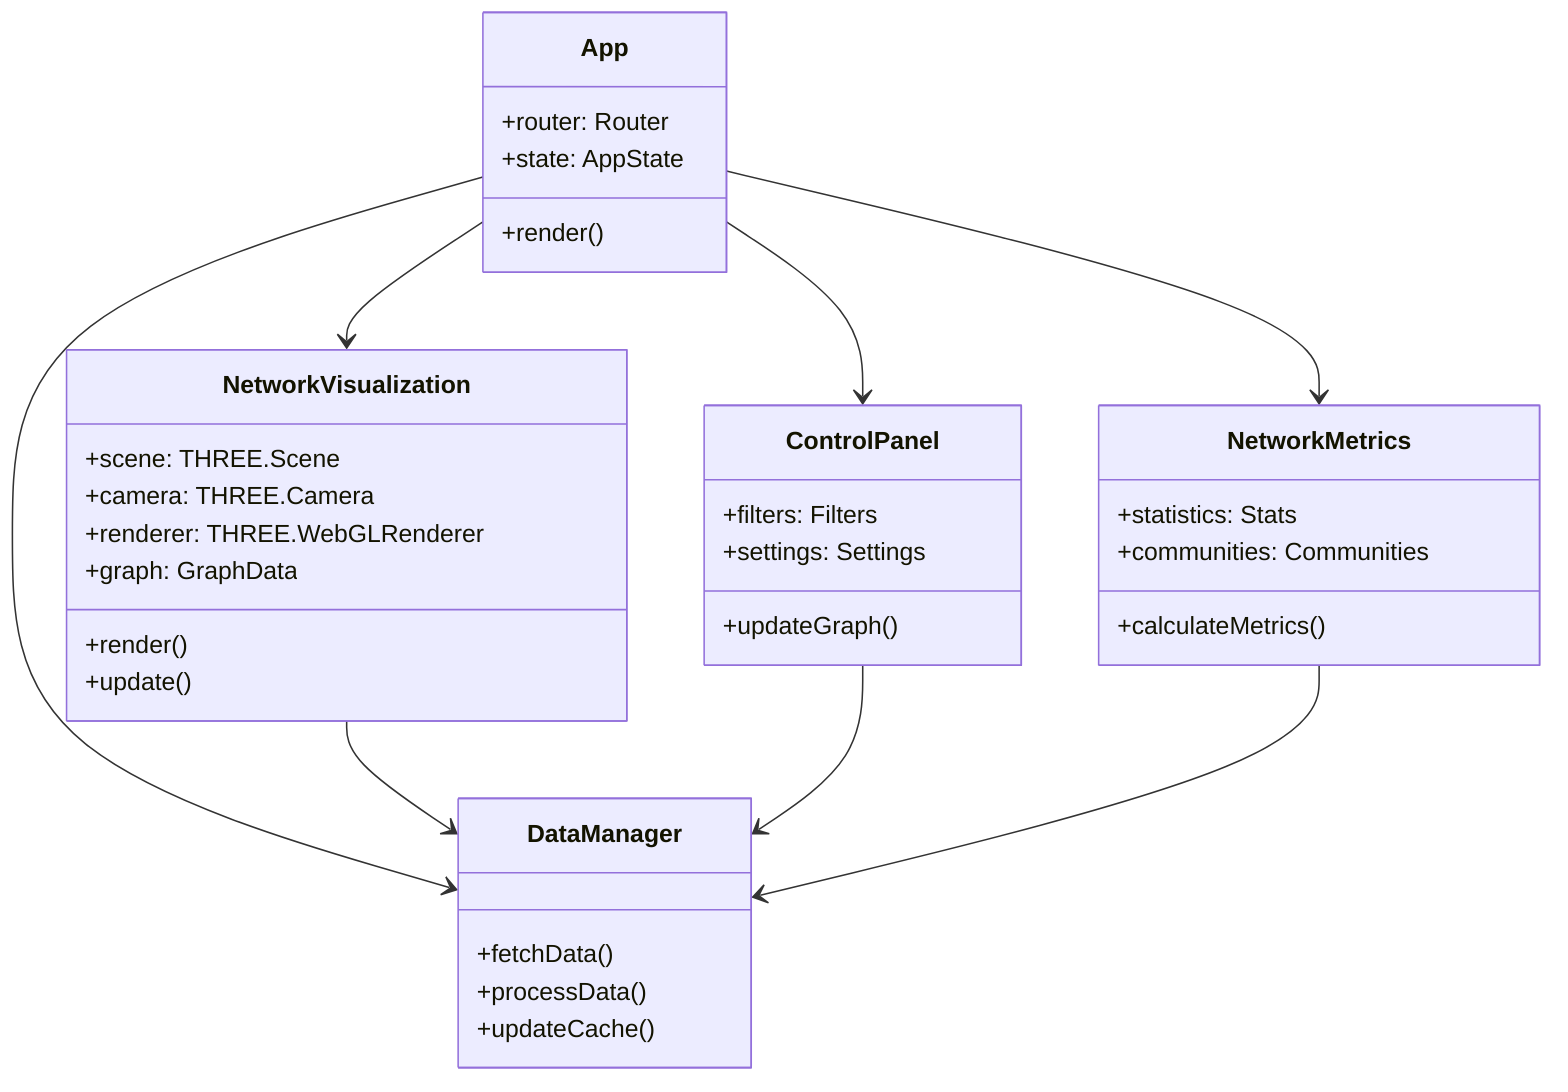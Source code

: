 classDiagram
    class App {
        +router: Router
        +state: AppState
        +render()
    }
    
    class NetworkVisualization {
        +scene: THREE.Scene
        +camera: THREE.Camera
        +renderer: THREE.WebGLRenderer
        +graph: GraphData
        +render()
        +update()
    }

    class ControlPanel {
        +filters: Filters
        +settings: Settings
        +updateGraph()
    }

    class NetworkMetrics {
        +statistics: Stats
        +communities: Communities
        +calculateMetrics()
    }

    class DataManager {
        +fetchData()
        +processData()
        +updateCache()
    }

    App --> NetworkVisualization
    App --> ControlPanel
    App --> NetworkMetrics
    App --> DataManager
    NetworkVisualization --> DataManager
    ControlPanel --> DataManager
    NetworkMetrics --> DataManager